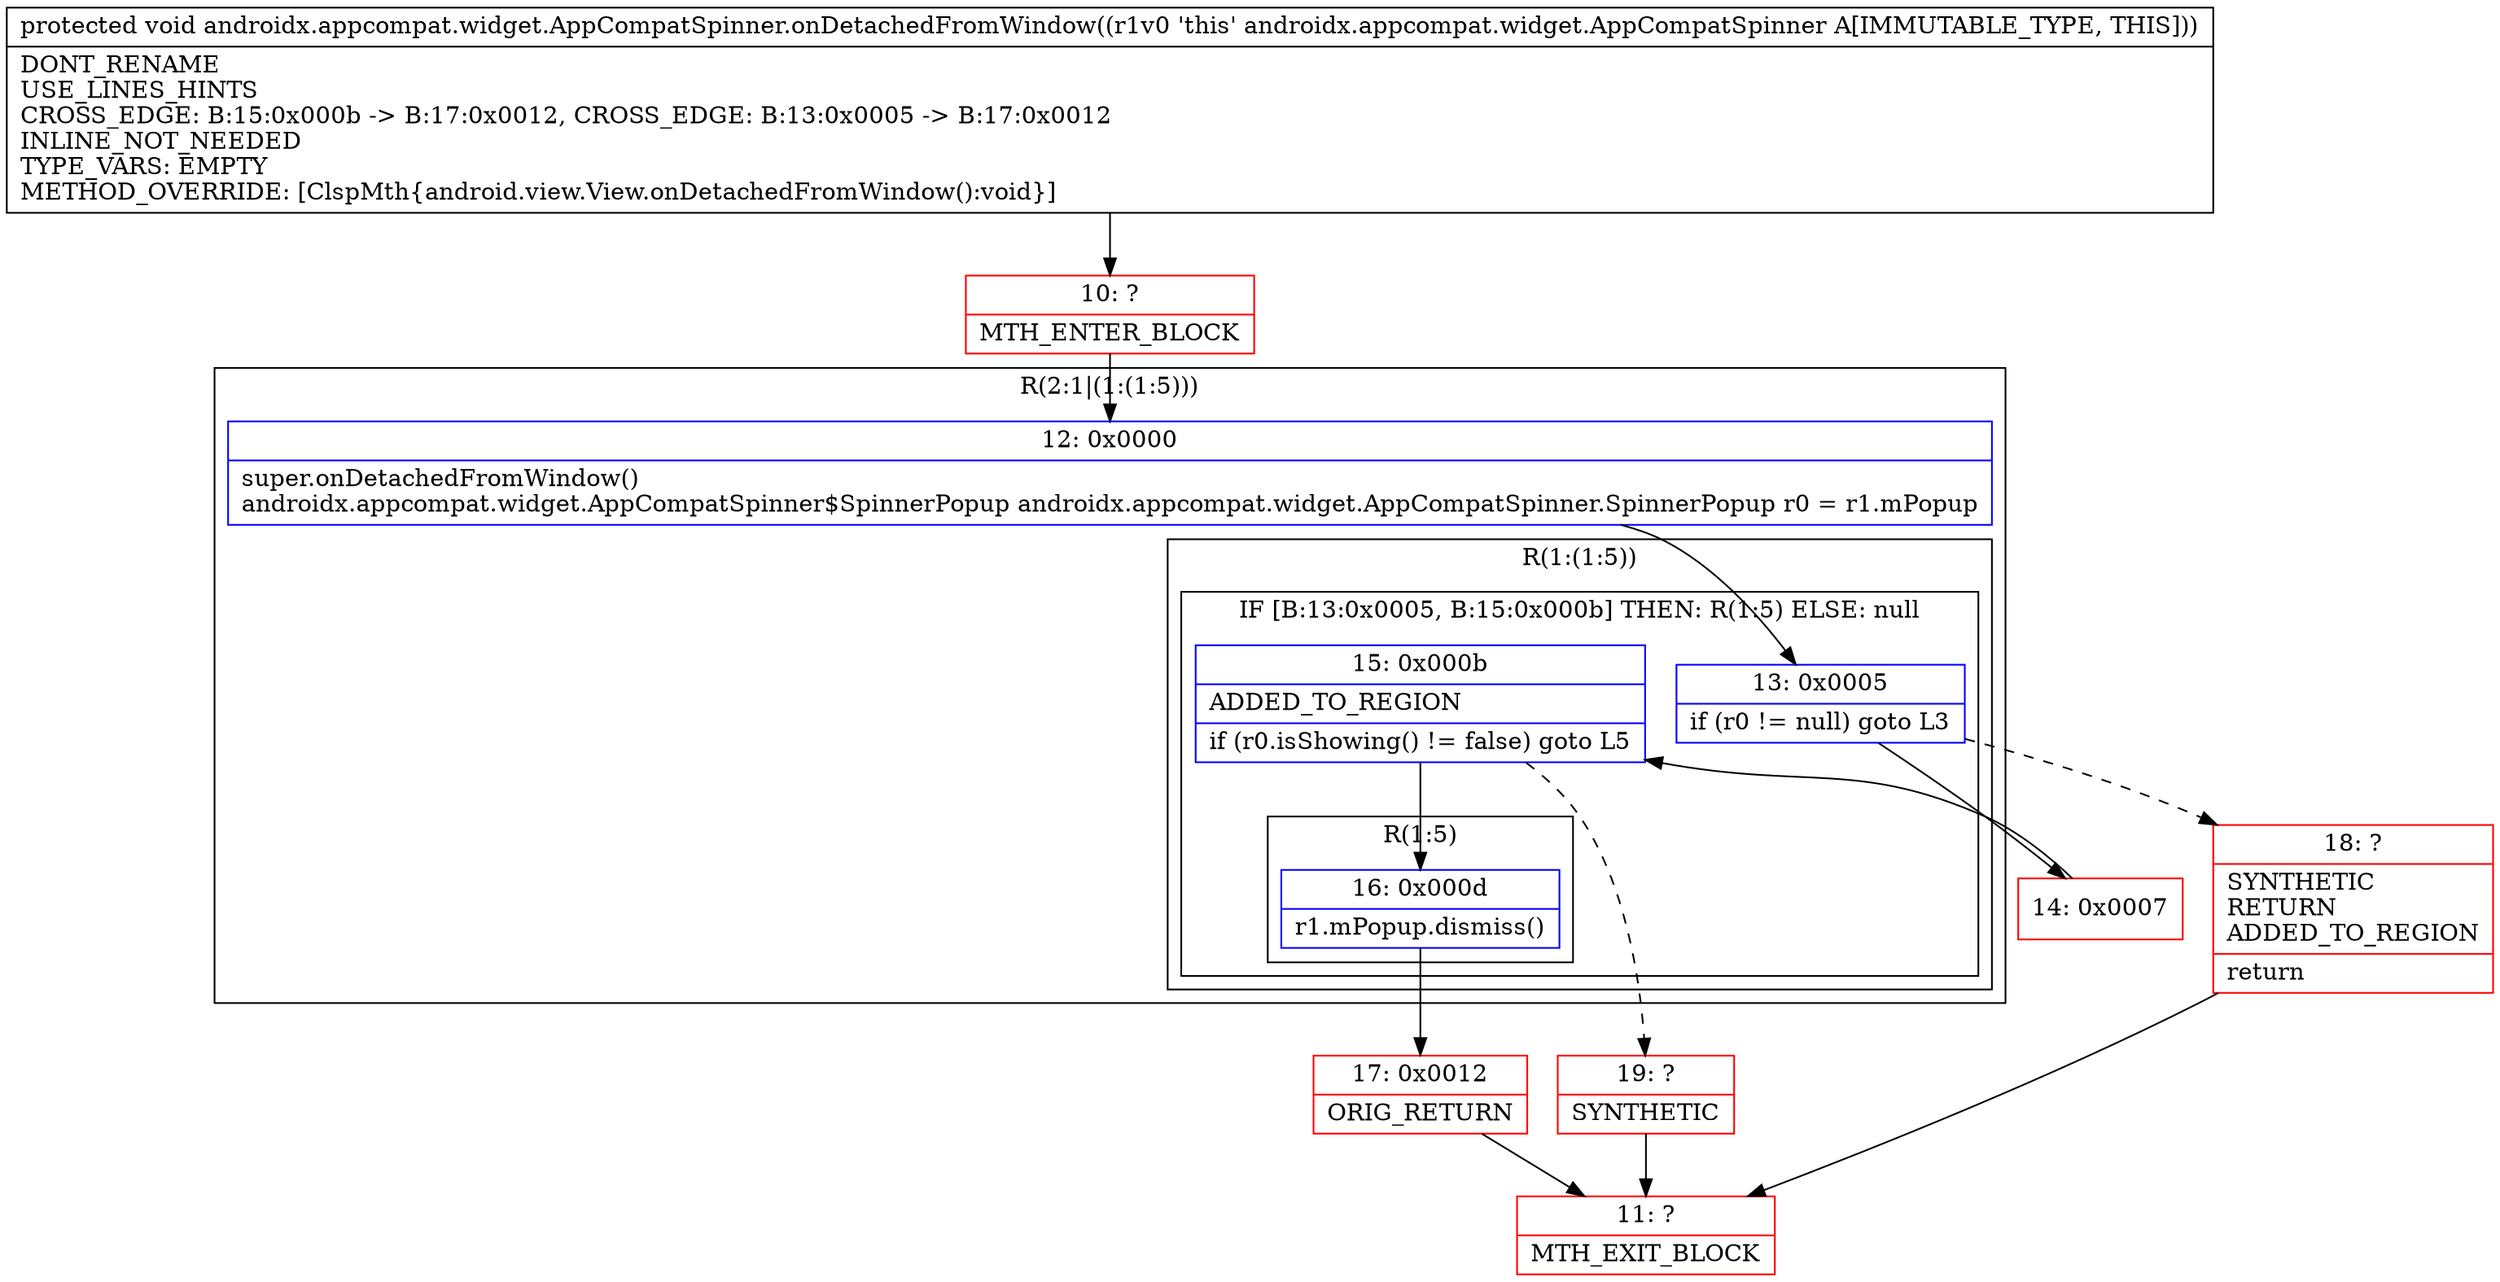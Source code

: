 digraph "CFG forandroidx.appcompat.widget.AppCompatSpinner.onDetachedFromWindow()V" {
subgraph cluster_Region_1869212795 {
label = "R(2:1|(1:(1:5)))";
node [shape=record,color=blue];
Node_12 [shape=record,label="{12\:\ 0x0000|super.onDetachedFromWindow()\landroidx.appcompat.widget.AppCompatSpinner$SpinnerPopup androidx.appcompat.widget.AppCompatSpinner.SpinnerPopup r0 = r1.mPopup\l}"];
subgraph cluster_Region_1482293262 {
label = "R(1:(1:5))";
node [shape=record,color=blue];
subgraph cluster_IfRegion_2072117517 {
label = "IF [B:13:0x0005, B:15:0x000b] THEN: R(1:5) ELSE: null";
node [shape=record,color=blue];
Node_13 [shape=record,label="{13\:\ 0x0005|if (r0 != null) goto L3\l}"];
Node_15 [shape=record,label="{15\:\ 0x000b|ADDED_TO_REGION\l|if (r0.isShowing() != false) goto L5\l}"];
subgraph cluster_Region_2128137793 {
label = "R(1:5)";
node [shape=record,color=blue];
Node_16 [shape=record,label="{16\:\ 0x000d|r1.mPopup.dismiss()\l}"];
}
}
}
}
Node_10 [shape=record,color=red,label="{10\:\ ?|MTH_ENTER_BLOCK\l}"];
Node_14 [shape=record,color=red,label="{14\:\ 0x0007}"];
Node_17 [shape=record,color=red,label="{17\:\ 0x0012|ORIG_RETURN\l}"];
Node_11 [shape=record,color=red,label="{11\:\ ?|MTH_EXIT_BLOCK\l}"];
Node_19 [shape=record,color=red,label="{19\:\ ?|SYNTHETIC\l}"];
Node_18 [shape=record,color=red,label="{18\:\ ?|SYNTHETIC\lRETURN\lADDED_TO_REGION\l|return\l}"];
MethodNode[shape=record,label="{protected void androidx.appcompat.widget.AppCompatSpinner.onDetachedFromWindow((r1v0 'this' androidx.appcompat.widget.AppCompatSpinner A[IMMUTABLE_TYPE, THIS]))  | DONT_RENAME\lUSE_LINES_HINTS\lCROSS_EDGE: B:15:0x000b \-\> B:17:0x0012, CROSS_EDGE: B:13:0x0005 \-\> B:17:0x0012\lINLINE_NOT_NEEDED\lTYPE_VARS: EMPTY\lMETHOD_OVERRIDE: [ClspMth\{android.view.View.onDetachedFromWindow():void\}]\l}"];
MethodNode -> Node_10;Node_12 -> Node_13;
Node_13 -> Node_14;
Node_13 -> Node_18[style=dashed];
Node_15 -> Node_16;
Node_15 -> Node_19[style=dashed];
Node_16 -> Node_17;
Node_10 -> Node_12;
Node_14 -> Node_15;
Node_17 -> Node_11;
Node_19 -> Node_11;
Node_18 -> Node_11;
}

